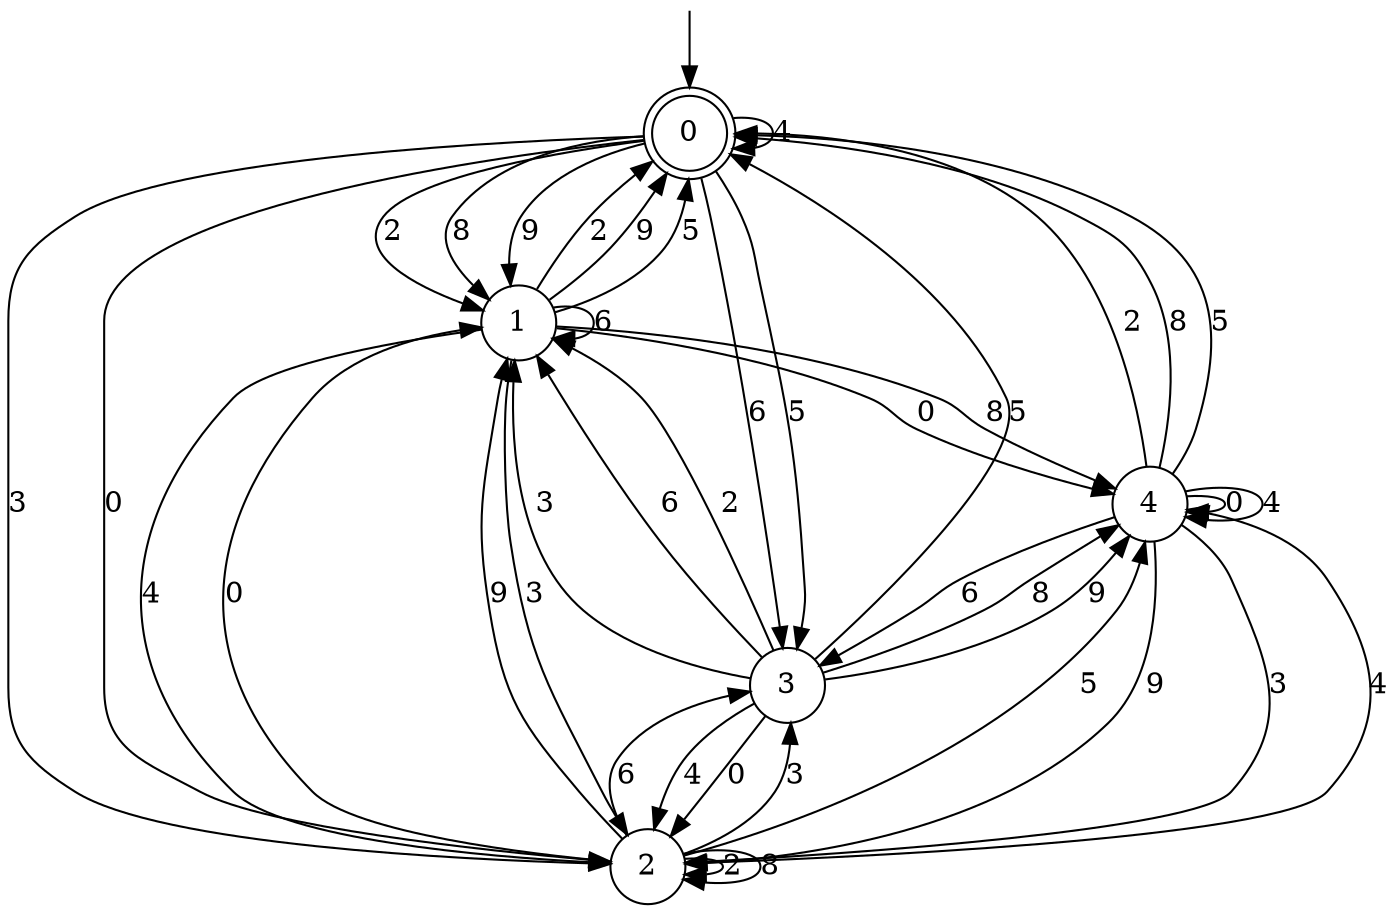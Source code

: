 digraph g {

	s0 [shape="doublecircle" label="0"];
	s1 [shape="circle" label="1"];
	s2 [shape="circle" label="2"];
	s3 [shape="circle" label="3"];
	s4 [shape="circle" label="4"];
	s0 -> s1 [label="2"];
	s0 -> s2 [label="3"];
	s0 -> s2 [label="0"];
	s0 -> s3 [label="6"];
	s0 -> s1 [label="8"];
	s0 -> s0 [label="4"];
	s0 -> s1 [label="9"];
	s0 -> s3 [label="5"];
	s1 -> s0 [label="2"];
	s1 -> s2 [label="3"];
	s1 -> s4 [label="0"];
	s1 -> s1 [label="6"];
	s1 -> s4 [label="8"];
	s1 -> s2 [label="4"];
	s1 -> s0 [label="9"];
	s1 -> s0 [label="5"];
	s2 -> s2 [label="2"];
	s2 -> s3 [label="3"];
	s2 -> s1 [label="0"];
	s2 -> s3 [label="6"];
	s2 -> s2 [label="8"];
	s2 -> s4 [label="4"];
	s2 -> s1 [label="9"];
	s2 -> s4 [label="5"];
	s3 -> s1 [label="2"];
	s3 -> s1 [label="3"];
	s3 -> s2 [label="0"];
	s3 -> s1 [label="6"];
	s3 -> s4 [label="8"];
	s3 -> s2 [label="4"];
	s3 -> s4 [label="9"];
	s3 -> s0 [label="5"];
	s4 -> s0 [label="2"];
	s4 -> s2 [label="3"];
	s4 -> s4 [label="0"];
	s4 -> s3 [label="6"];
	s4 -> s0 [label="8"];
	s4 -> s4 [label="4"];
	s4 -> s2 [label="9"];
	s4 -> s0 [label="5"];

__start0 [label="" shape="none" width="0" height="0"];
__start0 -> s0;

}
